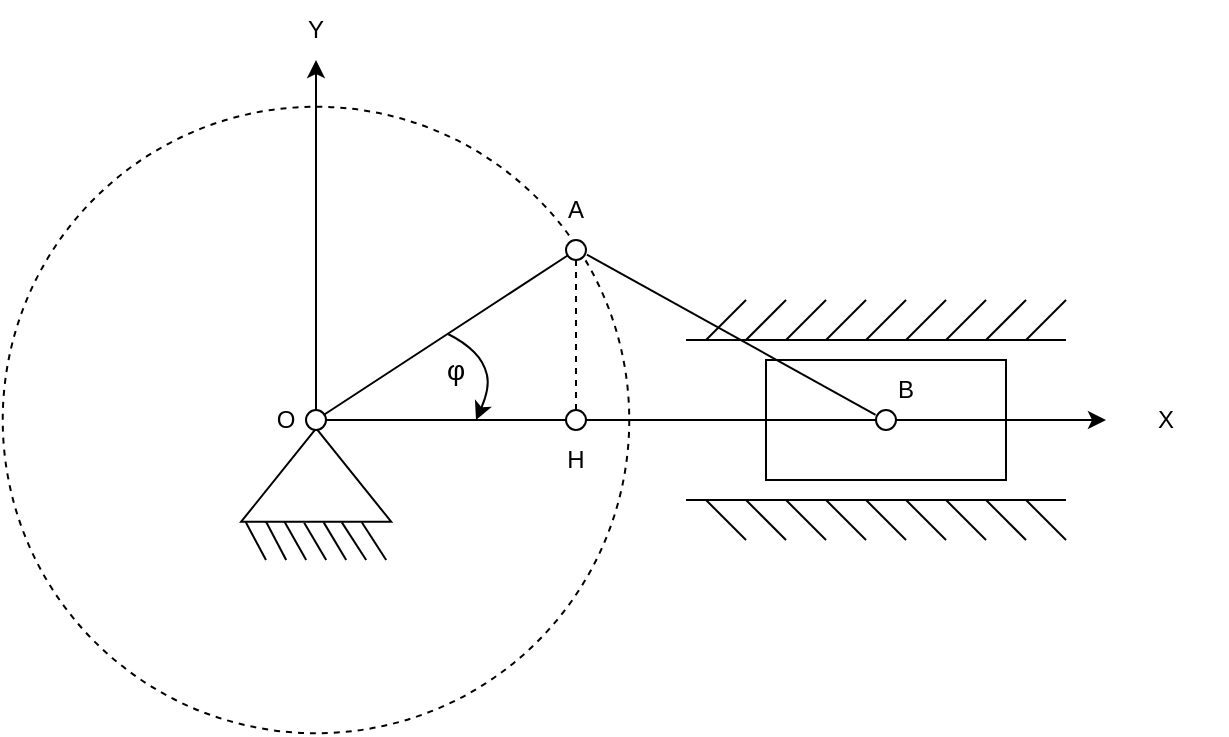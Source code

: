 <mxfile version="24.8.3">
  <diagram name="Страница — 1" id="Pmj8p4q8cfQ6SrEYaSxL">
    <mxGraphModel dx="733" dy="916" grid="0" gridSize="10" guides="1" tooltips="1" connect="1" arrows="1" fold="1" page="1" pageScale="1" pageWidth="827" pageHeight="1169" math="0" shadow="0">
      <root>
        <mxCell id="0" />
        <mxCell id="1" parent="0" />
        <mxCell id="X9wXeaOY0Pi4Yc3S6K9o-65" value="" style="ellipse;whiteSpace=wrap;html=1;aspect=fixed;dashed=1;" vertex="1" parent="1">
          <mxGeometry x="68.37" y="63.37" width="313.26" height="313.26" as="geometry" />
        </mxCell>
        <mxCell id="X9wXeaOY0Pi4Yc3S6K9o-11" value="" style="ellipse;whiteSpace=wrap;html=1;aspect=fixed;" vertex="1" parent="1">
          <mxGeometry x="350" y="130" width="10" height="10" as="geometry" />
        </mxCell>
        <mxCell id="X9wXeaOY0Pi4Yc3S6K9o-16" value="" style="endArrow=none;html=1;rounded=0;" edge="1" parent="1" source="X9wXeaOY0Pi4Yc3S6K9o-13" target="X9wXeaOY0Pi4Yc3S6K9o-11">
          <mxGeometry width="50" height="50" relative="1" as="geometry">
            <mxPoint x="310" y="260" as="sourcePoint" />
            <mxPoint x="340" y="140" as="targetPoint" />
          </mxGeometry>
        </mxCell>
        <mxCell id="X9wXeaOY0Pi4Yc3S6K9o-18" value="" style="triangle;whiteSpace=wrap;html=1;rotation=-90;" vertex="1" parent="1">
          <mxGeometry x="201.73" y="210" width="46.72" height="75" as="geometry" />
        </mxCell>
        <mxCell id="X9wXeaOY0Pi4Yc3S6K9o-13" value="" style="ellipse;whiteSpace=wrap;html=1;aspect=fixed;" vertex="1" parent="1">
          <mxGeometry x="220" y="215" width="10" height="10" as="geometry" />
        </mxCell>
        <mxCell id="X9wXeaOY0Pi4Yc3S6K9o-19" value="" style="endArrow=none;html=1;rounded=0;" edge="1" parent="1">
          <mxGeometry width="50" height="50" relative="1" as="geometry">
            <mxPoint x="410" y="180" as="sourcePoint" />
            <mxPoint x="600" y="180" as="targetPoint" />
          </mxGeometry>
        </mxCell>
        <mxCell id="X9wXeaOY0Pi4Yc3S6K9o-20" value="" style="endArrow=none;html=1;rounded=0;" edge="1" parent="1">
          <mxGeometry width="50" height="50" relative="1" as="geometry">
            <mxPoint x="410" y="260" as="sourcePoint" />
            <mxPoint x="600" y="260" as="targetPoint" />
          </mxGeometry>
        </mxCell>
        <mxCell id="X9wXeaOY0Pi4Yc3S6K9o-21" value="" style="endArrow=none;html=1;rounded=0;" edge="1" parent="1">
          <mxGeometry width="50" height="50" relative="1" as="geometry">
            <mxPoint x="420" y="180" as="sourcePoint" />
            <mxPoint x="440" y="160" as="targetPoint" />
          </mxGeometry>
        </mxCell>
        <mxCell id="X9wXeaOY0Pi4Yc3S6K9o-22" value="" style="endArrow=none;html=1;rounded=0;" edge="1" parent="1">
          <mxGeometry width="50" height="50" relative="1" as="geometry">
            <mxPoint x="440" y="180" as="sourcePoint" />
            <mxPoint x="460" y="160" as="targetPoint" />
          </mxGeometry>
        </mxCell>
        <mxCell id="X9wXeaOY0Pi4Yc3S6K9o-23" value="" style="endArrow=none;html=1;rounded=0;" edge="1" parent="1">
          <mxGeometry width="50" height="50" relative="1" as="geometry">
            <mxPoint x="480" y="160" as="sourcePoint" />
            <mxPoint x="460" y="180" as="targetPoint" />
          </mxGeometry>
        </mxCell>
        <mxCell id="X9wXeaOY0Pi4Yc3S6K9o-24" value="" style="endArrow=none;html=1;rounded=0;" edge="1" parent="1">
          <mxGeometry width="50" height="50" relative="1" as="geometry">
            <mxPoint x="500" y="160" as="sourcePoint" />
            <mxPoint x="480" y="180" as="targetPoint" />
          </mxGeometry>
        </mxCell>
        <mxCell id="X9wXeaOY0Pi4Yc3S6K9o-25" value="" style="endArrow=none;html=1;rounded=0;" edge="1" parent="1">
          <mxGeometry width="50" height="50" relative="1" as="geometry">
            <mxPoint x="500" y="180" as="sourcePoint" />
            <mxPoint x="520" y="160" as="targetPoint" />
          </mxGeometry>
        </mxCell>
        <mxCell id="X9wXeaOY0Pi4Yc3S6K9o-26" value="" style="endArrow=none;html=1;rounded=0;" edge="1" parent="1">
          <mxGeometry width="50" height="50" relative="1" as="geometry">
            <mxPoint x="520" y="180" as="sourcePoint" />
            <mxPoint x="540" y="160" as="targetPoint" />
          </mxGeometry>
        </mxCell>
        <mxCell id="X9wXeaOY0Pi4Yc3S6K9o-27" value="" style="endArrow=none;html=1;rounded=0;" edge="1" parent="1">
          <mxGeometry width="50" height="50" relative="1" as="geometry">
            <mxPoint x="540" y="180" as="sourcePoint" />
            <mxPoint x="560" y="160" as="targetPoint" />
          </mxGeometry>
        </mxCell>
        <mxCell id="X9wXeaOY0Pi4Yc3S6K9o-2" value="" style="rounded=0;whiteSpace=wrap;html=1;" vertex="1" parent="1">
          <mxGeometry x="450" y="190" width="120" height="60" as="geometry" />
        </mxCell>
        <mxCell id="X9wXeaOY0Pi4Yc3S6K9o-17" value="" style="endArrow=none;html=1;rounded=0;entryX=1.045;entryY=0.732;entryDx=0;entryDy=0;exitX=-0.02;exitY=0.24;exitDx=0;exitDy=0;exitPerimeter=0;entryPerimeter=0;" edge="1" parent="1" source="X9wXeaOY0Pi4Yc3S6K9o-5" target="X9wXeaOY0Pi4Yc3S6K9o-11">
          <mxGeometry width="50" height="50" relative="1" as="geometry">
            <mxPoint x="510" y="220" as="sourcePoint" />
            <mxPoint x="380" y="200" as="targetPoint" />
          </mxGeometry>
        </mxCell>
        <mxCell id="X9wXeaOY0Pi4Yc3S6K9o-30" value="" style="endArrow=none;html=1;rounded=0;" edge="1" parent="1">
          <mxGeometry width="50" height="50" relative="1" as="geometry">
            <mxPoint x="560" y="180" as="sourcePoint" />
            <mxPoint x="580" y="160" as="targetPoint" />
          </mxGeometry>
        </mxCell>
        <mxCell id="X9wXeaOY0Pi4Yc3S6K9o-31" value="" style="endArrow=none;html=1;rounded=0;" edge="1" parent="1">
          <mxGeometry width="50" height="50" relative="1" as="geometry">
            <mxPoint x="580" y="180" as="sourcePoint" />
            <mxPoint x="600" y="160" as="targetPoint" />
          </mxGeometry>
        </mxCell>
        <mxCell id="X9wXeaOY0Pi4Yc3S6K9o-32" value="" style="endArrow=none;html=1;rounded=0;" edge="1" parent="1">
          <mxGeometry width="50" height="50" relative="1" as="geometry">
            <mxPoint x="440" y="280" as="sourcePoint" />
            <mxPoint x="420" y="260" as="targetPoint" />
          </mxGeometry>
        </mxCell>
        <mxCell id="X9wXeaOY0Pi4Yc3S6K9o-33" value="" style="endArrow=none;html=1;rounded=0;" edge="1" parent="1">
          <mxGeometry width="50" height="50" relative="1" as="geometry">
            <mxPoint x="460" y="280" as="sourcePoint" />
            <mxPoint x="440" y="260" as="targetPoint" />
          </mxGeometry>
        </mxCell>
        <mxCell id="X9wXeaOY0Pi4Yc3S6K9o-34" value="" style="endArrow=none;html=1;rounded=0;" edge="1" parent="1">
          <mxGeometry width="50" height="50" relative="1" as="geometry">
            <mxPoint x="500" y="280" as="sourcePoint" />
            <mxPoint x="480" y="260" as="targetPoint" />
          </mxGeometry>
        </mxCell>
        <mxCell id="X9wXeaOY0Pi4Yc3S6K9o-35" value="" style="endArrow=none;html=1;rounded=0;" edge="1" parent="1">
          <mxGeometry width="50" height="50" relative="1" as="geometry">
            <mxPoint x="480" y="280" as="sourcePoint" />
            <mxPoint x="460" y="260" as="targetPoint" />
          </mxGeometry>
        </mxCell>
        <mxCell id="X9wXeaOY0Pi4Yc3S6K9o-38" value="" style="endArrow=none;html=1;rounded=0;" edge="1" parent="1">
          <mxGeometry width="50" height="50" relative="1" as="geometry">
            <mxPoint x="520" y="280" as="sourcePoint" />
            <mxPoint x="500" y="260" as="targetPoint" />
          </mxGeometry>
        </mxCell>
        <mxCell id="X9wXeaOY0Pi4Yc3S6K9o-39" value="" style="endArrow=none;html=1;rounded=0;" edge="1" parent="1">
          <mxGeometry width="50" height="50" relative="1" as="geometry">
            <mxPoint x="540" y="280" as="sourcePoint" />
            <mxPoint x="520" y="260" as="targetPoint" />
          </mxGeometry>
        </mxCell>
        <mxCell id="X9wXeaOY0Pi4Yc3S6K9o-40" value="" style="endArrow=none;html=1;rounded=0;" edge="1" parent="1">
          <mxGeometry width="50" height="50" relative="1" as="geometry">
            <mxPoint x="580" y="280" as="sourcePoint" />
            <mxPoint x="560" y="260" as="targetPoint" />
          </mxGeometry>
        </mxCell>
        <mxCell id="X9wXeaOY0Pi4Yc3S6K9o-41" value="" style="endArrow=none;html=1;rounded=0;" edge="1" parent="1">
          <mxGeometry width="50" height="50" relative="1" as="geometry">
            <mxPoint x="560" y="280" as="sourcePoint" />
            <mxPoint x="540" y="260" as="targetPoint" />
          </mxGeometry>
        </mxCell>
        <mxCell id="X9wXeaOY0Pi4Yc3S6K9o-42" value="" style="endArrow=none;html=1;rounded=0;" edge="1" parent="1">
          <mxGeometry width="50" height="50" relative="1" as="geometry">
            <mxPoint x="600" y="280" as="sourcePoint" />
            <mxPoint x="580" y="260" as="targetPoint" />
          </mxGeometry>
        </mxCell>
        <mxCell id="X9wXeaOY0Pi4Yc3S6K9o-48" value="" style="endArrow=none;html=1;rounded=0;exitX=0.003;exitY=0.165;exitDx=0;exitDy=0;exitPerimeter=0;" edge="1" parent="1" source="X9wXeaOY0Pi4Yc3S6K9o-18">
          <mxGeometry width="50" height="50" relative="1" as="geometry">
            <mxPoint x="210.09" y="270" as="sourcePoint" />
            <mxPoint x="210.09" y="290" as="targetPoint" />
          </mxGeometry>
        </mxCell>
        <mxCell id="X9wXeaOY0Pi4Yc3S6K9o-49" value="" style="endArrow=none;html=1;rounded=0;exitX=-0.005;exitY=0.031;exitDx=0;exitDy=0;exitPerimeter=0;" edge="1" parent="1" source="X9wXeaOY0Pi4Yc3S6K9o-18">
          <mxGeometry width="50" height="50" relative="1" as="geometry">
            <mxPoint x="210.09" y="282" as="sourcePoint" />
            <mxPoint x="200" y="290" as="targetPoint" />
          </mxGeometry>
        </mxCell>
        <mxCell id="X9wXeaOY0Pi4Yc3S6K9o-50" value="" style="endArrow=none;html=1;rounded=0;exitX=0.002;exitY=0.288;exitDx=0;exitDy=0;exitPerimeter=0;" edge="1" parent="1" source="X9wXeaOY0Pi4Yc3S6K9o-18">
          <mxGeometry width="50" height="50" relative="1" as="geometry">
            <mxPoint x="210.09" y="282" as="sourcePoint" />
            <mxPoint x="220.09" y="290" as="targetPoint" />
          </mxGeometry>
        </mxCell>
        <mxCell id="X9wXeaOY0Pi4Yc3S6K9o-51" value="" style="endArrow=none;html=1;rounded=0;exitX=-0.007;exitY=0.55;exitDx=0;exitDy=0;exitPerimeter=0;" edge="1" parent="1" source="X9wXeaOY0Pi4Yc3S6K9o-18">
          <mxGeometry width="50" height="50" relative="1" as="geometry">
            <mxPoint x="228.45" y="270" as="sourcePoint" />
            <mxPoint x="240.09" y="290" as="targetPoint" />
          </mxGeometry>
        </mxCell>
        <mxCell id="X9wXeaOY0Pi4Yc3S6K9o-52" value="" style="endArrow=none;html=1;rounded=0;exitX=-0.01;exitY=0.42;exitDx=0;exitDy=0;exitPerimeter=0;" edge="1" parent="1" source="X9wXeaOY0Pi4Yc3S6K9o-18">
          <mxGeometry width="50" height="50" relative="1" as="geometry">
            <mxPoint x="218.45" y="270" as="sourcePoint" />
            <mxPoint x="230.09" y="290" as="targetPoint" />
          </mxGeometry>
        </mxCell>
        <mxCell id="X9wXeaOY0Pi4Yc3S6K9o-53" value="" style="endArrow=none;html=1;rounded=0;exitX=-0.007;exitY=0.671;exitDx=0;exitDy=0;exitPerimeter=0;" edge="1" parent="1" source="X9wXeaOY0Pi4Yc3S6K9o-18">
          <mxGeometry width="50" height="50" relative="1" as="geometry">
            <mxPoint x="237.45" y="270" as="sourcePoint" />
            <mxPoint x="250.09" y="290" as="targetPoint" />
          </mxGeometry>
        </mxCell>
        <mxCell id="X9wXeaOY0Pi4Yc3S6K9o-54" value="" style="endArrow=none;html=1;rounded=0;exitX=-0.005;exitY=0.804;exitDx=0;exitDy=0;exitPerimeter=0;" edge="1" parent="1" source="X9wXeaOY0Pi4Yc3S6K9o-18">
          <mxGeometry width="50" height="50" relative="1" as="geometry">
            <mxPoint x="248.45" y="270" as="sourcePoint" />
            <mxPoint x="260.09" y="290" as="targetPoint" />
          </mxGeometry>
        </mxCell>
        <mxCell id="X9wXeaOY0Pi4Yc3S6K9o-55" value="" style="endArrow=classic;html=1;rounded=0;exitX=1;exitY=0.5;exitDx=0;exitDy=0;" edge="1" parent="1" source="X9wXeaOY0Pi4Yc3S6K9o-13">
          <mxGeometry width="50" height="50" relative="1" as="geometry">
            <mxPoint x="230" y="210" as="sourcePoint" />
            <mxPoint x="620" y="220" as="targetPoint" />
          </mxGeometry>
        </mxCell>
        <mxCell id="X9wXeaOY0Pi4Yc3S6K9o-5" value="" style="ellipse;whiteSpace=wrap;html=1;aspect=fixed;" vertex="1" parent="1">
          <mxGeometry x="505" y="215" width="10" height="10" as="geometry" />
        </mxCell>
        <mxCell id="X9wXeaOY0Pi4Yc3S6K9o-56" value="" style="endArrow=classic;html=1;rounded=0;exitX=0.5;exitY=0;exitDx=0;exitDy=0;" edge="1" parent="1" source="X9wXeaOY0Pi4Yc3S6K9o-13">
          <mxGeometry width="50" height="50" relative="1" as="geometry">
            <mxPoint x="220" y="200" as="sourcePoint" />
            <mxPoint x="225" y="40" as="targetPoint" />
          </mxGeometry>
        </mxCell>
        <mxCell id="X9wXeaOY0Pi4Yc3S6K9o-57" value="Y" style="text;strokeColor=none;align=center;fillColor=none;html=1;verticalAlign=middle;whiteSpace=wrap;rounded=0;" vertex="1" parent="1">
          <mxGeometry x="195.09" y="10" width="60" height="30" as="geometry" />
        </mxCell>
        <mxCell id="X9wXeaOY0Pi4Yc3S6K9o-58" value="X" style="text;strokeColor=none;align=center;fillColor=none;html=1;verticalAlign=middle;whiteSpace=wrap;rounded=0;" vertex="1" parent="1">
          <mxGeometry x="620" y="205" width="60" height="30" as="geometry" />
        </mxCell>
        <mxCell id="X9wXeaOY0Pi4Yc3S6K9o-59" value="O" style="text;strokeColor=none;align=center;fillColor=none;html=1;verticalAlign=middle;whiteSpace=wrap;rounded=0;" vertex="1" parent="1">
          <mxGeometry x="180" y="205" width="60" height="30" as="geometry" />
        </mxCell>
        <mxCell id="X9wXeaOY0Pi4Yc3S6K9o-60" value="A" style="text;strokeColor=none;align=center;fillColor=none;html=1;verticalAlign=middle;whiteSpace=wrap;rounded=0;" vertex="1" parent="1">
          <mxGeometry x="325" y="100" width="60" height="30" as="geometry" />
        </mxCell>
        <mxCell id="X9wXeaOY0Pi4Yc3S6K9o-61" value="B" style="text;strokeColor=none;align=center;fillColor=none;html=1;verticalAlign=middle;whiteSpace=wrap;rounded=0;" vertex="1" parent="1">
          <mxGeometry x="490" y="190" width="60" height="30" as="geometry" />
        </mxCell>
        <mxCell id="X9wXeaOY0Pi4Yc3S6K9o-62" value="" style="curved=1;endArrow=classic;html=1;rounded=0;" edge="1" parent="1">
          <mxGeometry width="50" height="50" relative="1" as="geometry">
            <mxPoint x="291" y="177" as="sourcePoint" />
            <mxPoint x="305" y="220" as="targetPoint" />
            <Array as="points">
              <mxPoint x="299" y="181" />
              <mxPoint x="309" y="191" />
              <mxPoint x="312" y="204" />
            </Array>
          </mxGeometry>
        </mxCell>
        <mxCell id="X9wXeaOY0Pi4Yc3S6K9o-64" value="&lt;span style=&quot;font-family: Arial, sans-serif; font-size: 14px; text-align: start; background-color: rgb(255, 255, 255);&quot;&gt;φ&lt;/span&gt;" style="text;strokeColor=none;align=center;fillColor=none;html=1;verticalAlign=middle;whiteSpace=wrap;rounded=0;" vertex="1" parent="1">
          <mxGeometry x="265" y="180" width="60" height="30" as="geometry" />
        </mxCell>
        <mxCell id="X9wXeaOY0Pi4Yc3S6K9o-66" value="" style="endArrow=none;html=1;rounded=0;entryX=0.5;entryY=1;entryDx=0;entryDy=0;exitX=0.5;exitY=0;exitDx=0;exitDy=0;dashed=1;" edge="1" parent="1" source="X9wXeaOY0Pi4Yc3S6K9o-67" target="X9wXeaOY0Pi4Yc3S6K9o-11">
          <mxGeometry width="50" height="50" relative="1" as="geometry">
            <mxPoint x="357" y="220" as="sourcePoint" />
            <mxPoint x="432" y="161" as="targetPoint" />
          </mxGeometry>
        </mxCell>
        <mxCell id="X9wXeaOY0Pi4Yc3S6K9o-67" value="" style="ellipse;whiteSpace=wrap;html=1;aspect=fixed;" vertex="1" parent="1">
          <mxGeometry x="350" y="215" width="10" height="10" as="geometry" />
        </mxCell>
        <mxCell id="X9wXeaOY0Pi4Yc3S6K9o-68" value="H" style="text;strokeColor=none;align=center;fillColor=none;html=1;verticalAlign=middle;whiteSpace=wrap;rounded=0;" vertex="1" parent="1">
          <mxGeometry x="325" y="225" width="60" height="30" as="geometry" />
        </mxCell>
      </root>
    </mxGraphModel>
  </diagram>
</mxfile>
